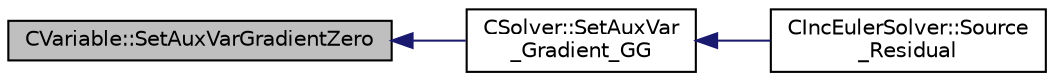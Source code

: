 digraph "CVariable::SetAuxVarGradientZero"
{
  edge [fontname="Helvetica",fontsize="10",labelfontname="Helvetica",labelfontsize="10"];
  node [fontname="Helvetica",fontsize="10",shape=record];
  rankdir="LR";
  Node4499 [label="CVariable::SetAuxVarGradientZero",height=0.2,width=0.4,color="black", fillcolor="grey75", style="filled", fontcolor="black"];
  Node4499 -> Node4500 [dir="back",color="midnightblue",fontsize="10",style="solid",fontname="Helvetica"];
  Node4500 [label="CSolver::SetAuxVar\l_Gradient_GG",height=0.2,width=0.4,color="black", fillcolor="white", style="filled",URL="$class_c_solver.html#a4831cdf2f3fdb7f6d3d84dca312e75eb",tooltip="Compute the Green-Gauss gradient of the auxiliary variable. "];
  Node4500 -> Node4501 [dir="back",color="midnightblue",fontsize="10",style="solid",fontname="Helvetica"];
  Node4501 [label="CIncEulerSolver::Source\l_Residual",height=0.2,width=0.4,color="black", fillcolor="white", style="filled",URL="$class_c_inc_euler_solver.html#aaa52f2305bb8f93d51fd0910c1ddeec9",tooltip="Source term integration. "];
}
